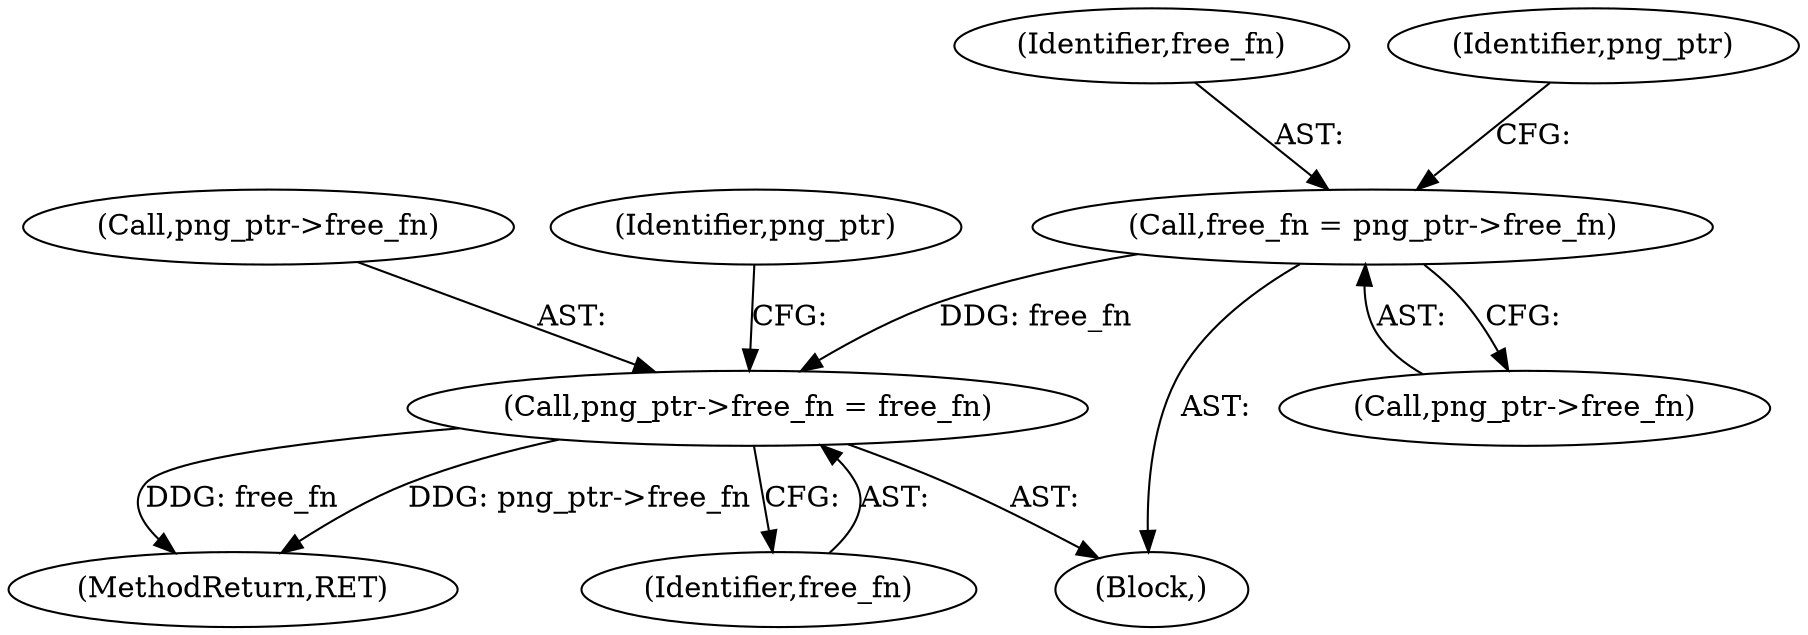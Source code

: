 digraph "0_Chrome_7f3d85b096f66870a15b37c2f40b219b2e292693_27@API" {
"1000207" [label="(Call,png_ptr->free_fn = free_fn)"];
"1000182" [label="(Call,free_fn = png_ptr->free_fn)"];
"1000183" [label="(Identifier,free_fn)"];
"1000106" [label="(Block,)"];
"1000182" [label="(Call,free_fn = png_ptr->free_fn)"];
"1000208" [label="(Call,png_ptr->free_fn)"];
"1000219" [label="(MethodReturn,RET)"];
"1000188" [label="(Identifier,png_ptr)"];
"1000207" [label="(Call,png_ptr->free_fn = free_fn)"];
"1000184" [label="(Call,png_ptr->free_fn)"];
"1000211" [label="(Identifier,free_fn)"];
"1000214" [label="(Identifier,png_ptr)"];
"1000207" -> "1000106"  [label="AST: "];
"1000207" -> "1000211"  [label="CFG: "];
"1000208" -> "1000207"  [label="AST: "];
"1000211" -> "1000207"  [label="AST: "];
"1000214" -> "1000207"  [label="CFG: "];
"1000207" -> "1000219"  [label="DDG: png_ptr->free_fn"];
"1000207" -> "1000219"  [label="DDG: free_fn"];
"1000182" -> "1000207"  [label="DDG: free_fn"];
"1000182" -> "1000106"  [label="AST: "];
"1000182" -> "1000184"  [label="CFG: "];
"1000183" -> "1000182"  [label="AST: "];
"1000184" -> "1000182"  [label="AST: "];
"1000188" -> "1000182"  [label="CFG: "];
}
